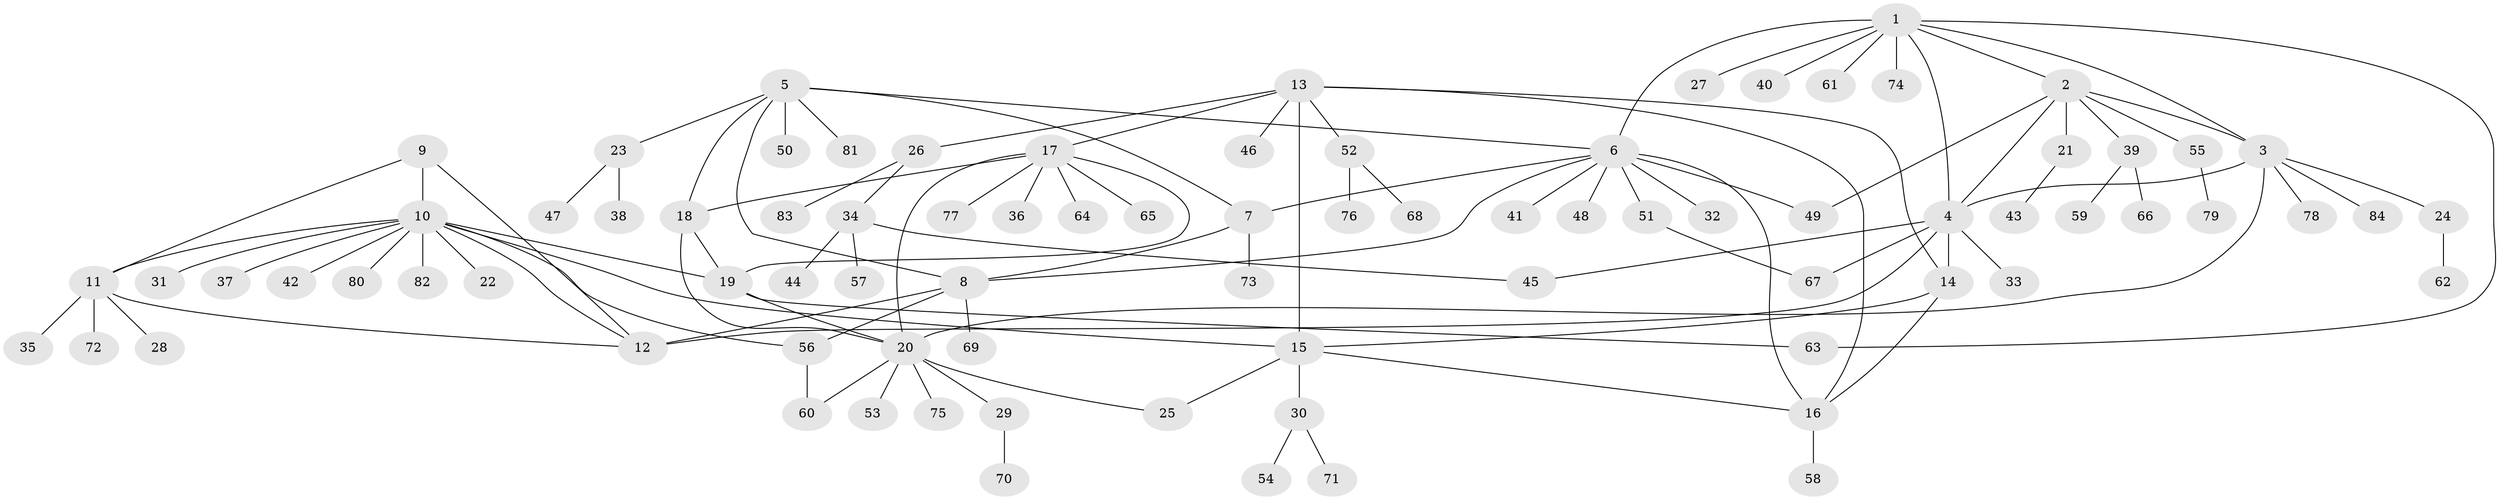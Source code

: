 // coarse degree distribution, {8: 0.03278688524590164, 7: 0.03278688524590164, 6: 0.03278688524590164, 9: 0.04918032786885246, 3: 0.03278688524590164, 2: 0.08196721311475409, 13: 0.01639344262295082, 4: 0.03278688524590164, 5: 0.06557377049180328, 1: 0.6229508196721312}
// Generated by graph-tools (version 1.1) at 2025/42/03/06/25 10:42:14]
// undirected, 84 vertices, 111 edges
graph export_dot {
graph [start="1"]
  node [color=gray90,style=filled];
  1;
  2;
  3;
  4;
  5;
  6;
  7;
  8;
  9;
  10;
  11;
  12;
  13;
  14;
  15;
  16;
  17;
  18;
  19;
  20;
  21;
  22;
  23;
  24;
  25;
  26;
  27;
  28;
  29;
  30;
  31;
  32;
  33;
  34;
  35;
  36;
  37;
  38;
  39;
  40;
  41;
  42;
  43;
  44;
  45;
  46;
  47;
  48;
  49;
  50;
  51;
  52;
  53;
  54;
  55;
  56;
  57;
  58;
  59;
  60;
  61;
  62;
  63;
  64;
  65;
  66;
  67;
  68;
  69;
  70;
  71;
  72;
  73;
  74;
  75;
  76;
  77;
  78;
  79;
  80;
  81;
  82;
  83;
  84;
  1 -- 2;
  1 -- 3;
  1 -- 4;
  1 -- 6;
  1 -- 27;
  1 -- 40;
  1 -- 61;
  1 -- 63;
  1 -- 74;
  2 -- 3;
  2 -- 4;
  2 -- 21;
  2 -- 39;
  2 -- 49;
  2 -- 55;
  3 -- 4;
  3 -- 20;
  3 -- 24;
  3 -- 78;
  3 -- 84;
  4 -- 12;
  4 -- 14;
  4 -- 33;
  4 -- 45;
  4 -- 67;
  5 -- 6;
  5 -- 7;
  5 -- 8;
  5 -- 18;
  5 -- 23;
  5 -- 50;
  5 -- 81;
  6 -- 7;
  6 -- 8;
  6 -- 16;
  6 -- 32;
  6 -- 41;
  6 -- 48;
  6 -- 49;
  6 -- 51;
  7 -- 8;
  7 -- 73;
  8 -- 12;
  8 -- 56;
  8 -- 69;
  9 -- 10;
  9 -- 11;
  9 -- 12;
  10 -- 11;
  10 -- 12;
  10 -- 15;
  10 -- 19;
  10 -- 22;
  10 -- 31;
  10 -- 37;
  10 -- 42;
  10 -- 56;
  10 -- 80;
  10 -- 82;
  11 -- 12;
  11 -- 28;
  11 -- 35;
  11 -- 72;
  13 -- 14;
  13 -- 15;
  13 -- 16;
  13 -- 17;
  13 -- 26;
  13 -- 46;
  13 -- 52;
  14 -- 15;
  14 -- 16;
  15 -- 16;
  15 -- 25;
  15 -- 30;
  16 -- 58;
  17 -- 18;
  17 -- 19;
  17 -- 20;
  17 -- 36;
  17 -- 64;
  17 -- 65;
  17 -- 77;
  18 -- 19;
  18 -- 20;
  19 -- 20;
  19 -- 63;
  20 -- 25;
  20 -- 29;
  20 -- 53;
  20 -- 60;
  20 -- 75;
  21 -- 43;
  23 -- 38;
  23 -- 47;
  24 -- 62;
  26 -- 34;
  26 -- 83;
  29 -- 70;
  30 -- 54;
  30 -- 71;
  34 -- 44;
  34 -- 45;
  34 -- 57;
  39 -- 59;
  39 -- 66;
  51 -- 67;
  52 -- 68;
  52 -- 76;
  55 -- 79;
  56 -- 60;
}
